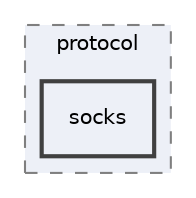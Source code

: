 digraph "/Users/jlu/zeek/src/analyzer/protocol/socks"
{
 // LATEX_PDF_SIZE
  edge [fontname="Helvetica",fontsize="10",labelfontname="Helvetica",labelfontsize="10"];
  node [fontname="Helvetica",fontsize="10",shape=record];
  compound=true
  subgraph clusterdir_5b88579d87e8de5dcee2ef4958d0594c {
    graph [ bgcolor="#edf0f7", pencolor="grey50", style="filled,dashed,", label="protocol", fontname="Helvetica", fontsize="10", URL="dir_5b88579d87e8de5dcee2ef4958d0594c.html"]
  dir_5b0af8c47be14db73487d35a3414d34b [shape=box, label="socks", style="filled,bold,", fillcolor="#edf0f7", color="grey25", URL="dir_5b0af8c47be14db73487d35a3414d34b.html"];
  }
}
